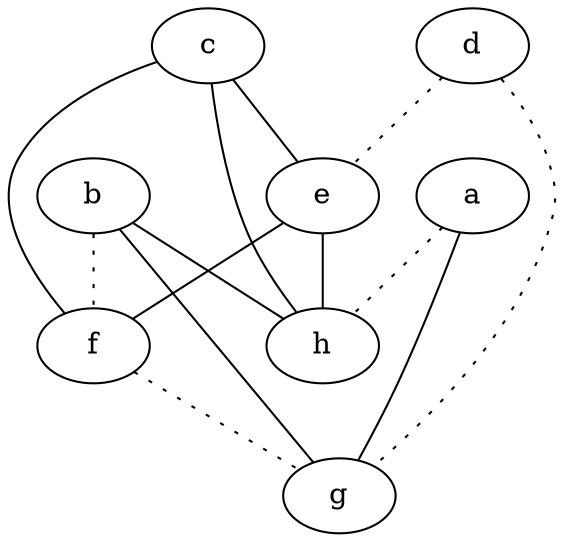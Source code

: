 graph {
a -- g;
a -- h [style=dotted];
b -- f [style=dotted];
b -- g;
b -- h;
c -- e;
c -- f;
c -- h;
d -- e [style=dotted];
d -- g [style=dotted];
e -- f;
e -- h;
f -- g [style=dotted];
}

